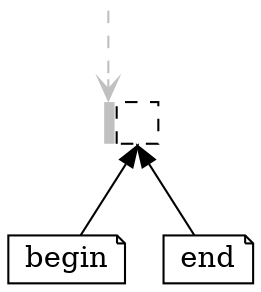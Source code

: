 digraph {
  node [shape = none;];
  splines = line;
  
  subgraph {
    array [label = <
      <TABLE BORDER = "0" CELLBORDER = "1" CELLSPACING = "1">
      <TR>
      <TD WIDTH = "5" HEIGHT = "20" PORT = "p0" BGCOLOR = "GREY" BORDER = "0"></TD>
      <TD WIDTH = "20" HEIGHT = "20" PORT = "a0" STYLE = "DASHED"></TD>
      </TR>
      </TABLE>>;];
  }
  
  subgraph {
    node [shape = note; width = 0; height = 0;];
    begin;
    end;
  }
  
  array:a0 -> begin [style = invis;];
  array:a0 -> end [style = invis;];
  begin -> array:a0;
  end -> array:a0;
  
  subgraph {
    node [width = 0; height = 0;];
    edge [arrowhead = vee; color = grey;];
    p0 [label = "";];
    
    p0 -> array:p0 [label = ""; style = "dashed";];
  }
}